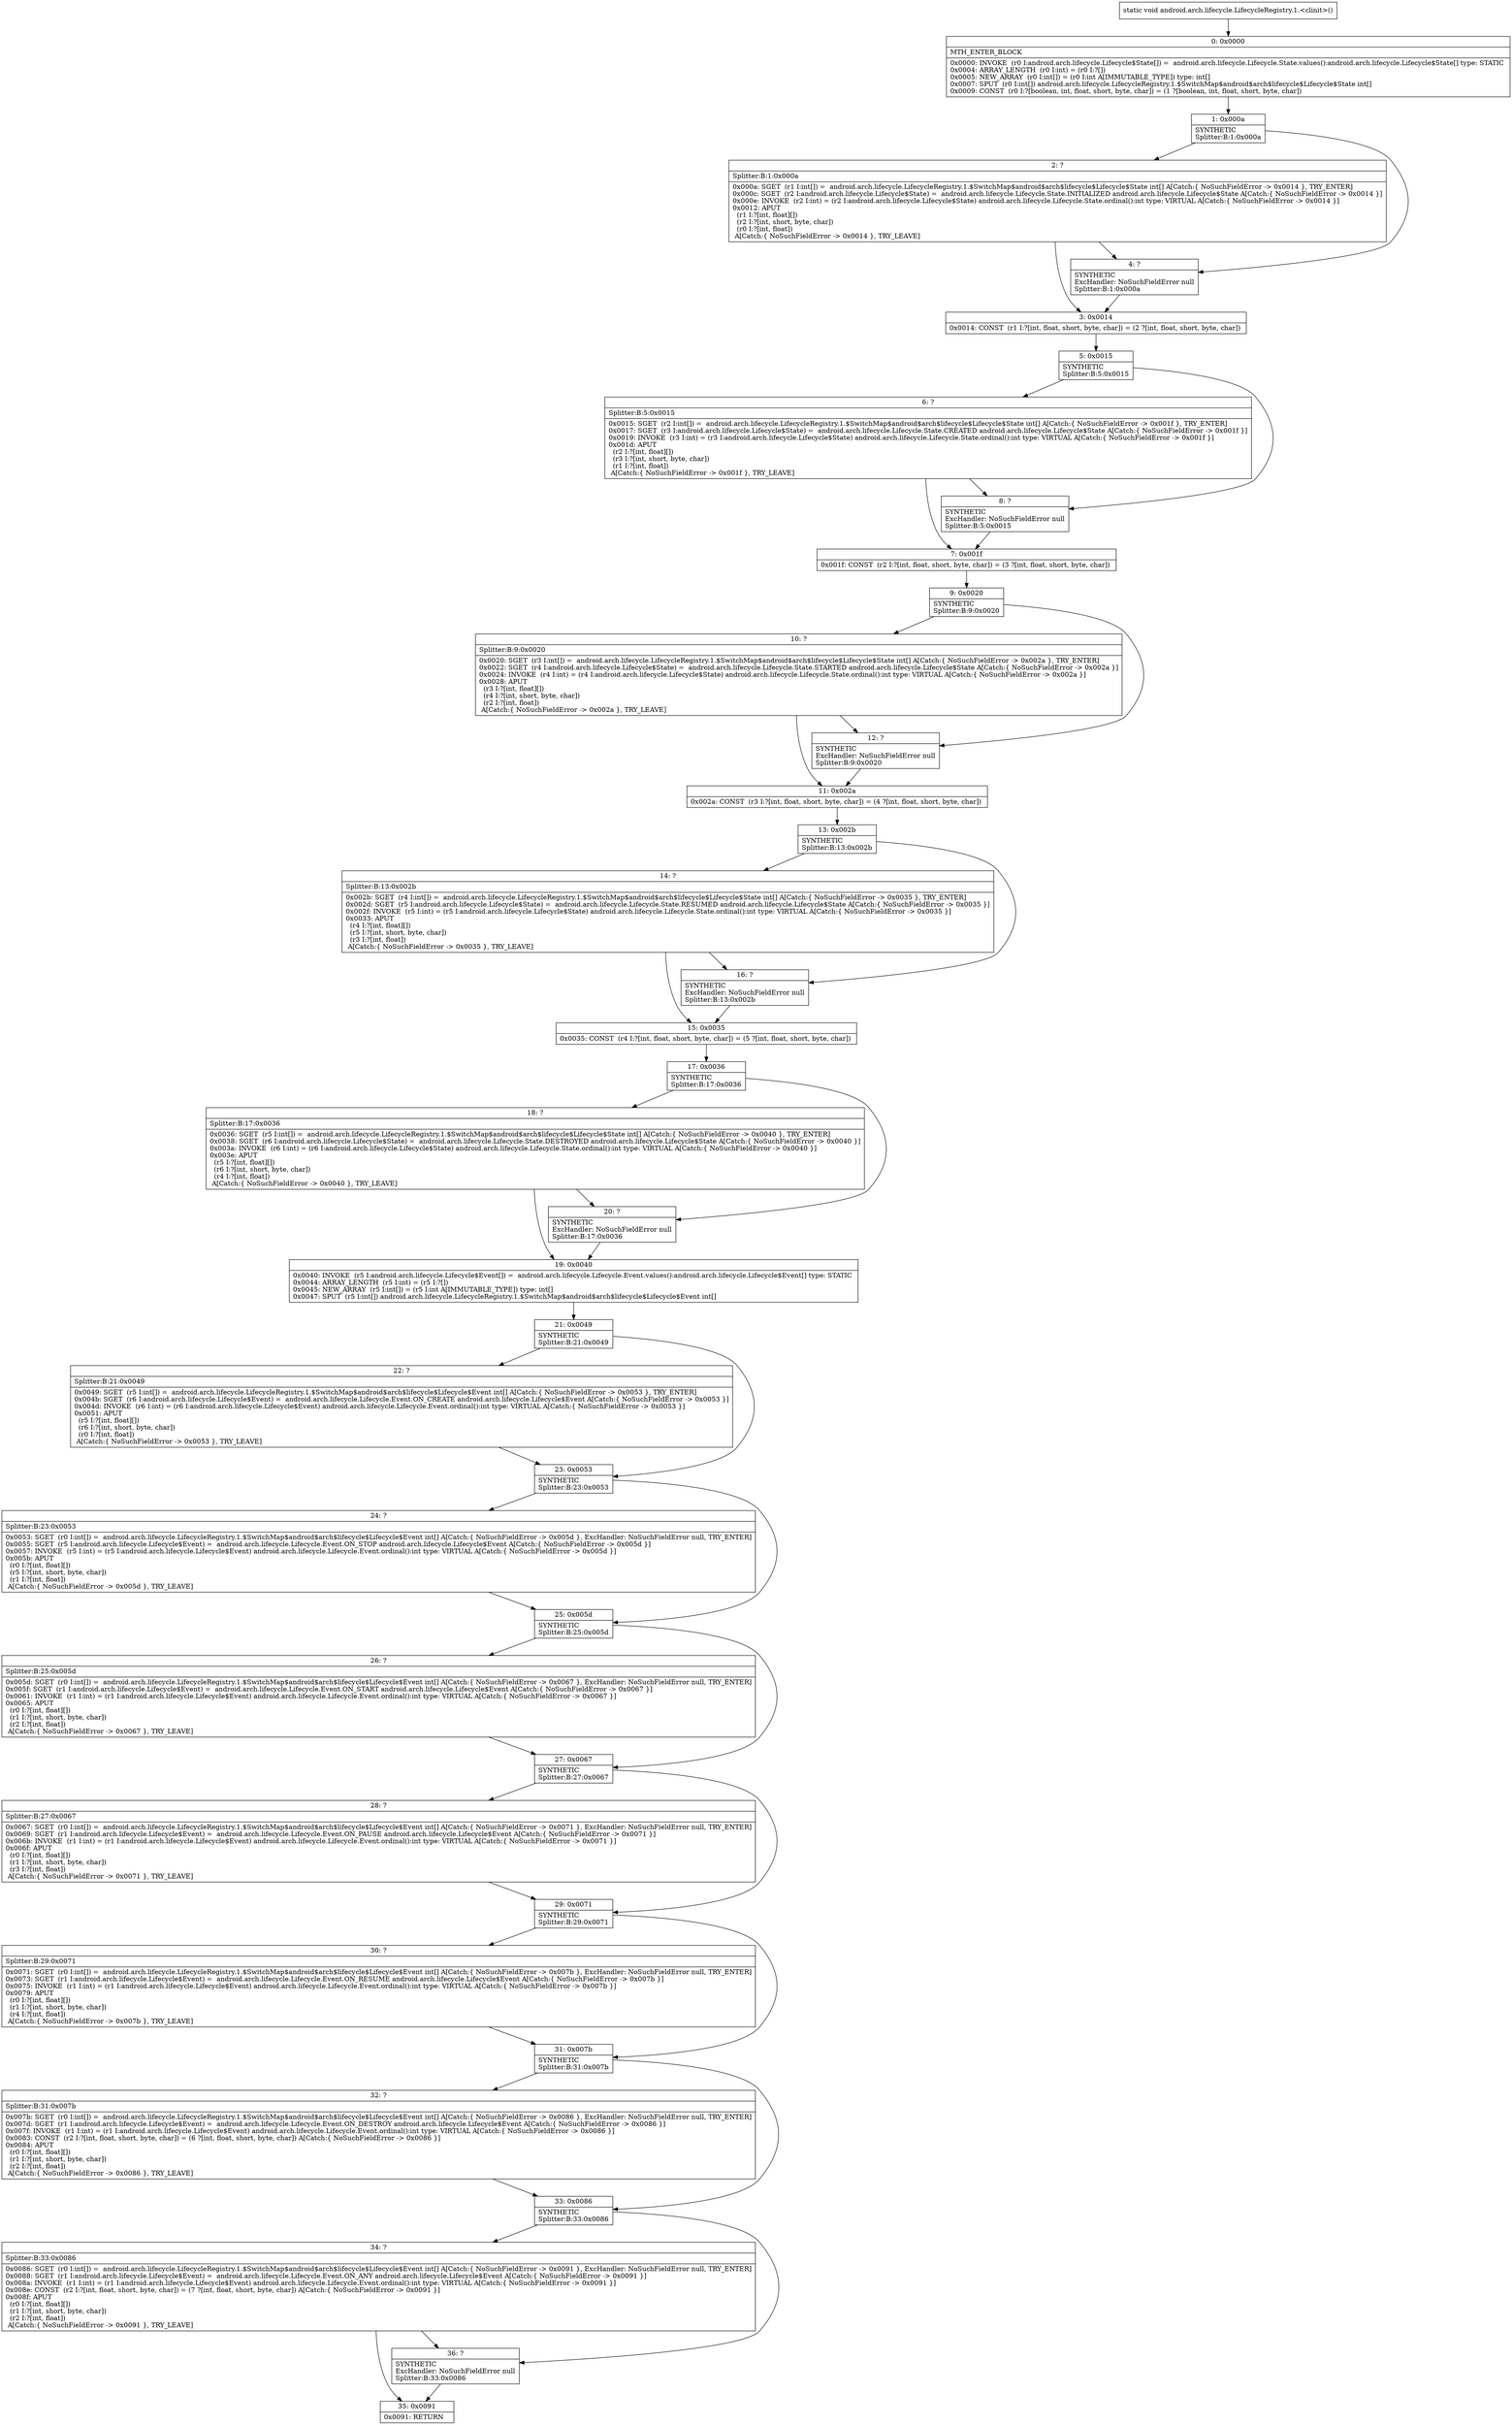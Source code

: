 digraph "CFG forandroid.arch.lifecycle.LifecycleRegistry.1.\<clinit\>()V" {
Node_0 [shape=record,label="{0\:\ 0x0000|MTH_ENTER_BLOCK\l|0x0000: INVOKE  (r0 I:android.arch.lifecycle.Lifecycle$State[]) =  android.arch.lifecycle.Lifecycle.State.values():android.arch.lifecycle.Lifecycle$State[] type: STATIC \l0x0004: ARRAY_LENGTH  (r0 I:int) = (r0 I:?[]) \l0x0005: NEW_ARRAY  (r0 I:int[]) = (r0 I:int A[IMMUTABLE_TYPE]) type: int[] \l0x0007: SPUT  (r0 I:int[]) android.arch.lifecycle.LifecycleRegistry.1.$SwitchMap$android$arch$lifecycle$Lifecycle$State int[] \l0x0009: CONST  (r0 I:?[boolean, int, float, short, byte, char]) = (1 ?[boolean, int, float, short, byte, char]) \l}"];
Node_1 [shape=record,label="{1\:\ 0x000a|SYNTHETIC\lSplitter:B:1:0x000a\l}"];
Node_2 [shape=record,label="{2\:\ ?|Splitter:B:1:0x000a\l|0x000a: SGET  (r1 I:int[]) =  android.arch.lifecycle.LifecycleRegistry.1.$SwitchMap$android$arch$lifecycle$Lifecycle$State int[] A[Catch:\{ NoSuchFieldError \-\> 0x0014 \}, TRY_ENTER]\l0x000c: SGET  (r2 I:android.arch.lifecycle.Lifecycle$State) =  android.arch.lifecycle.Lifecycle.State.INITIALIZED android.arch.lifecycle.Lifecycle$State A[Catch:\{ NoSuchFieldError \-\> 0x0014 \}]\l0x000e: INVOKE  (r2 I:int) = (r2 I:android.arch.lifecycle.Lifecycle$State) android.arch.lifecycle.Lifecycle.State.ordinal():int type: VIRTUAL A[Catch:\{ NoSuchFieldError \-\> 0x0014 \}]\l0x0012: APUT  \l  (r1 I:?[int, float][])\l  (r2 I:?[int, short, byte, char])\l  (r0 I:?[int, float])\l A[Catch:\{ NoSuchFieldError \-\> 0x0014 \}, TRY_LEAVE]\l}"];
Node_3 [shape=record,label="{3\:\ 0x0014|0x0014: CONST  (r1 I:?[int, float, short, byte, char]) = (2 ?[int, float, short, byte, char]) \l}"];
Node_4 [shape=record,label="{4\:\ ?|SYNTHETIC\lExcHandler: NoSuchFieldError null\lSplitter:B:1:0x000a\l}"];
Node_5 [shape=record,label="{5\:\ 0x0015|SYNTHETIC\lSplitter:B:5:0x0015\l}"];
Node_6 [shape=record,label="{6\:\ ?|Splitter:B:5:0x0015\l|0x0015: SGET  (r2 I:int[]) =  android.arch.lifecycle.LifecycleRegistry.1.$SwitchMap$android$arch$lifecycle$Lifecycle$State int[] A[Catch:\{ NoSuchFieldError \-\> 0x001f \}, TRY_ENTER]\l0x0017: SGET  (r3 I:android.arch.lifecycle.Lifecycle$State) =  android.arch.lifecycle.Lifecycle.State.CREATED android.arch.lifecycle.Lifecycle$State A[Catch:\{ NoSuchFieldError \-\> 0x001f \}]\l0x0019: INVOKE  (r3 I:int) = (r3 I:android.arch.lifecycle.Lifecycle$State) android.arch.lifecycle.Lifecycle.State.ordinal():int type: VIRTUAL A[Catch:\{ NoSuchFieldError \-\> 0x001f \}]\l0x001d: APUT  \l  (r2 I:?[int, float][])\l  (r3 I:?[int, short, byte, char])\l  (r1 I:?[int, float])\l A[Catch:\{ NoSuchFieldError \-\> 0x001f \}, TRY_LEAVE]\l}"];
Node_7 [shape=record,label="{7\:\ 0x001f|0x001f: CONST  (r2 I:?[int, float, short, byte, char]) = (3 ?[int, float, short, byte, char]) \l}"];
Node_8 [shape=record,label="{8\:\ ?|SYNTHETIC\lExcHandler: NoSuchFieldError null\lSplitter:B:5:0x0015\l}"];
Node_9 [shape=record,label="{9\:\ 0x0020|SYNTHETIC\lSplitter:B:9:0x0020\l}"];
Node_10 [shape=record,label="{10\:\ ?|Splitter:B:9:0x0020\l|0x0020: SGET  (r3 I:int[]) =  android.arch.lifecycle.LifecycleRegistry.1.$SwitchMap$android$arch$lifecycle$Lifecycle$State int[] A[Catch:\{ NoSuchFieldError \-\> 0x002a \}, TRY_ENTER]\l0x0022: SGET  (r4 I:android.arch.lifecycle.Lifecycle$State) =  android.arch.lifecycle.Lifecycle.State.STARTED android.arch.lifecycle.Lifecycle$State A[Catch:\{ NoSuchFieldError \-\> 0x002a \}]\l0x0024: INVOKE  (r4 I:int) = (r4 I:android.arch.lifecycle.Lifecycle$State) android.arch.lifecycle.Lifecycle.State.ordinal():int type: VIRTUAL A[Catch:\{ NoSuchFieldError \-\> 0x002a \}]\l0x0028: APUT  \l  (r3 I:?[int, float][])\l  (r4 I:?[int, short, byte, char])\l  (r2 I:?[int, float])\l A[Catch:\{ NoSuchFieldError \-\> 0x002a \}, TRY_LEAVE]\l}"];
Node_11 [shape=record,label="{11\:\ 0x002a|0x002a: CONST  (r3 I:?[int, float, short, byte, char]) = (4 ?[int, float, short, byte, char]) \l}"];
Node_12 [shape=record,label="{12\:\ ?|SYNTHETIC\lExcHandler: NoSuchFieldError null\lSplitter:B:9:0x0020\l}"];
Node_13 [shape=record,label="{13\:\ 0x002b|SYNTHETIC\lSplitter:B:13:0x002b\l}"];
Node_14 [shape=record,label="{14\:\ ?|Splitter:B:13:0x002b\l|0x002b: SGET  (r4 I:int[]) =  android.arch.lifecycle.LifecycleRegistry.1.$SwitchMap$android$arch$lifecycle$Lifecycle$State int[] A[Catch:\{ NoSuchFieldError \-\> 0x0035 \}, TRY_ENTER]\l0x002d: SGET  (r5 I:android.arch.lifecycle.Lifecycle$State) =  android.arch.lifecycle.Lifecycle.State.RESUMED android.arch.lifecycle.Lifecycle$State A[Catch:\{ NoSuchFieldError \-\> 0x0035 \}]\l0x002f: INVOKE  (r5 I:int) = (r5 I:android.arch.lifecycle.Lifecycle$State) android.arch.lifecycle.Lifecycle.State.ordinal():int type: VIRTUAL A[Catch:\{ NoSuchFieldError \-\> 0x0035 \}]\l0x0033: APUT  \l  (r4 I:?[int, float][])\l  (r5 I:?[int, short, byte, char])\l  (r3 I:?[int, float])\l A[Catch:\{ NoSuchFieldError \-\> 0x0035 \}, TRY_LEAVE]\l}"];
Node_15 [shape=record,label="{15\:\ 0x0035|0x0035: CONST  (r4 I:?[int, float, short, byte, char]) = (5 ?[int, float, short, byte, char]) \l}"];
Node_16 [shape=record,label="{16\:\ ?|SYNTHETIC\lExcHandler: NoSuchFieldError null\lSplitter:B:13:0x002b\l}"];
Node_17 [shape=record,label="{17\:\ 0x0036|SYNTHETIC\lSplitter:B:17:0x0036\l}"];
Node_18 [shape=record,label="{18\:\ ?|Splitter:B:17:0x0036\l|0x0036: SGET  (r5 I:int[]) =  android.arch.lifecycle.LifecycleRegistry.1.$SwitchMap$android$arch$lifecycle$Lifecycle$State int[] A[Catch:\{ NoSuchFieldError \-\> 0x0040 \}, TRY_ENTER]\l0x0038: SGET  (r6 I:android.arch.lifecycle.Lifecycle$State) =  android.arch.lifecycle.Lifecycle.State.DESTROYED android.arch.lifecycle.Lifecycle$State A[Catch:\{ NoSuchFieldError \-\> 0x0040 \}]\l0x003a: INVOKE  (r6 I:int) = (r6 I:android.arch.lifecycle.Lifecycle$State) android.arch.lifecycle.Lifecycle.State.ordinal():int type: VIRTUAL A[Catch:\{ NoSuchFieldError \-\> 0x0040 \}]\l0x003e: APUT  \l  (r5 I:?[int, float][])\l  (r6 I:?[int, short, byte, char])\l  (r4 I:?[int, float])\l A[Catch:\{ NoSuchFieldError \-\> 0x0040 \}, TRY_LEAVE]\l}"];
Node_19 [shape=record,label="{19\:\ 0x0040|0x0040: INVOKE  (r5 I:android.arch.lifecycle.Lifecycle$Event[]) =  android.arch.lifecycle.Lifecycle.Event.values():android.arch.lifecycle.Lifecycle$Event[] type: STATIC \l0x0044: ARRAY_LENGTH  (r5 I:int) = (r5 I:?[]) \l0x0045: NEW_ARRAY  (r5 I:int[]) = (r5 I:int A[IMMUTABLE_TYPE]) type: int[] \l0x0047: SPUT  (r5 I:int[]) android.arch.lifecycle.LifecycleRegistry.1.$SwitchMap$android$arch$lifecycle$Lifecycle$Event int[] \l}"];
Node_20 [shape=record,label="{20\:\ ?|SYNTHETIC\lExcHandler: NoSuchFieldError null\lSplitter:B:17:0x0036\l}"];
Node_21 [shape=record,label="{21\:\ 0x0049|SYNTHETIC\lSplitter:B:21:0x0049\l}"];
Node_22 [shape=record,label="{22\:\ ?|Splitter:B:21:0x0049\l|0x0049: SGET  (r5 I:int[]) =  android.arch.lifecycle.LifecycleRegistry.1.$SwitchMap$android$arch$lifecycle$Lifecycle$Event int[] A[Catch:\{ NoSuchFieldError \-\> 0x0053 \}, TRY_ENTER]\l0x004b: SGET  (r6 I:android.arch.lifecycle.Lifecycle$Event) =  android.arch.lifecycle.Lifecycle.Event.ON_CREATE android.arch.lifecycle.Lifecycle$Event A[Catch:\{ NoSuchFieldError \-\> 0x0053 \}]\l0x004d: INVOKE  (r6 I:int) = (r6 I:android.arch.lifecycle.Lifecycle$Event) android.arch.lifecycle.Lifecycle.Event.ordinal():int type: VIRTUAL A[Catch:\{ NoSuchFieldError \-\> 0x0053 \}]\l0x0051: APUT  \l  (r5 I:?[int, float][])\l  (r6 I:?[int, short, byte, char])\l  (r0 I:?[int, float])\l A[Catch:\{ NoSuchFieldError \-\> 0x0053 \}, TRY_LEAVE]\l}"];
Node_23 [shape=record,label="{23\:\ 0x0053|SYNTHETIC\lSplitter:B:23:0x0053\l}"];
Node_24 [shape=record,label="{24\:\ ?|Splitter:B:23:0x0053\l|0x0053: SGET  (r0 I:int[]) =  android.arch.lifecycle.LifecycleRegistry.1.$SwitchMap$android$arch$lifecycle$Lifecycle$Event int[] A[Catch:\{ NoSuchFieldError \-\> 0x005d \}, ExcHandler: NoSuchFieldError null, TRY_ENTER]\l0x0055: SGET  (r5 I:android.arch.lifecycle.Lifecycle$Event) =  android.arch.lifecycle.Lifecycle.Event.ON_STOP android.arch.lifecycle.Lifecycle$Event A[Catch:\{ NoSuchFieldError \-\> 0x005d \}]\l0x0057: INVOKE  (r5 I:int) = (r5 I:android.arch.lifecycle.Lifecycle$Event) android.arch.lifecycle.Lifecycle.Event.ordinal():int type: VIRTUAL A[Catch:\{ NoSuchFieldError \-\> 0x005d \}]\l0x005b: APUT  \l  (r0 I:?[int, float][])\l  (r5 I:?[int, short, byte, char])\l  (r1 I:?[int, float])\l A[Catch:\{ NoSuchFieldError \-\> 0x005d \}, TRY_LEAVE]\l}"];
Node_25 [shape=record,label="{25\:\ 0x005d|SYNTHETIC\lSplitter:B:25:0x005d\l}"];
Node_26 [shape=record,label="{26\:\ ?|Splitter:B:25:0x005d\l|0x005d: SGET  (r0 I:int[]) =  android.arch.lifecycle.LifecycleRegistry.1.$SwitchMap$android$arch$lifecycle$Lifecycle$Event int[] A[Catch:\{ NoSuchFieldError \-\> 0x0067 \}, ExcHandler: NoSuchFieldError null, TRY_ENTER]\l0x005f: SGET  (r1 I:android.arch.lifecycle.Lifecycle$Event) =  android.arch.lifecycle.Lifecycle.Event.ON_START android.arch.lifecycle.Lifecycle$Event A[Catch:\{ NoSuchFieldError \-\> 0x0067 \}]\l0x0061: INVOKE  (r1 I:int) = (r1 I:android.arch.lifecycle.Lifecycle$Event) android.arch.lifecycle.Lifecycle.Event.ordinal():int type: VIRTUAL A[Catch:\{ NoSuchFieldError \-\> 0x0067 \}]\l0x0065: APUT  \l  (r0 I:?[int, float][])\l  (r1 I:?[int, short, byte, char])\l  (r2 I:?[int, float])\l A[Catch:\{ NoSuchFieldError \-\> 0x0067 \}, TRY_LEAVE]\l}"];
Node_27 [shape=record,label="{27\:\ 0x0067|SYNTHETIC\lSplitter:B:27:0x0067\l}"];
Node_28 [shape=record,label="{28\:\ ?|Splitter:B:27:0x0067\l|0x0067: SGET  (r0 I:int[]) =  android.arch.lifecycle.LifecycleRegistry.1.$SwitchMap$android$arch$lifecycle$Lifecycle$Event int[] A[Catch:\{ NoSuchFieldError \-\> 0x0071 \}, ExcHandler: NoSuchFieldError null, TRY_ENTER]\l0x0069: SGET  (r1 I:android.arch.lifecycle.Lifecycle$Event) =  android.arch.lifecycle.Lifecycle.Event.ON_PAUSE android.arch.lifecycle.Lifecycle$Event A[Catch:\{ NoSuchFieldError \-\> 0x0071 \}]\l0x006b: INVOKE  (r1 I:int) = (r1 I:android.arch.lifecycle.Lifecycle$Event) android.arch.lifecycle.Lifecycle.Event.ordinal():int type: VIRTUAL A[Catch:\{ NoSuchFieldError \-\> 0x0071 \}]\l0x006f: APUT  \l  (r0 I:?[int, float][])\l  (r1 I:?[int, short, byte, char])\l  (r3 I:?[int, float])\l A[Catch:\{ NoSuchFieldError \-\> 0x0071 \}, TRY_LEAVE]\l}"];
Node_29 [shape=record,label="{29\:\ 0x0071|SYNTHETIC\lSplitter:B:29:0x0071\l}"];
Node_30 [shape=record,label="{30\:\ ?|Splitter:B:29:0x0071\l|0x0071: SGET  (r0 I:int[]) =  android.arch.lifecycle.LifecycleRegistry.1.$SwitchMap$android$arch$lifecycle$Lifecycle$Event int[] A[Catch:\{ NoSuchFieldError \-\> 0x007b \}, ExcHandler: NoSuchFieldError null, TRY_ENTER]\l0x0073: SGET  (r1 I:android.arch.lifecycle.Lifecycle$Event) =  android.arch.lifecycle.Lifecycle.Event.ON_RESUME android.arch.lifecycle.Lifecycle$Event A[Catch:\{ NoSuchFieldError \-\> 0x007b \}]\l0x0075: INVOKE  (r1 I:int) = (r1 I:android.arch.lifecycle.Lifecycle$Event) android.arch.lifecycle.Lifecycle.Event.ordinal():int type: VIRTUAL A[Catch:\{ NoSuchFieldError \-\> 0x007b \}]\l0x0079: APUT  \l  (r0 I:?[int, float][])\l  (r1 I:?[int, short, byte, char])\l  (r4 I:?[int, float])\l A[Catch:\{ NoSuchFieldError \-\> 0x007b \}, TRY_LEAVE]\l}"];
Node_31 [shape=record,label="{31\:\ 0x007b|SYNTHETIC\lSplitter:B:31:0x007b\l}"];
Node_32 [shape=record,label="{32\:\ ?|Splitter:B:31:0x007b\l|0x007b: SGET  (r0 I:int[]) =  android.arch.lifecycle.LifecycleRegistry.1.$SwitchMap$android$arch$lifecycle$Lifecycle$Event int[] A[Catch:\{ NoSuchFieldError \-\> 0x0086 \}, ExcHandler: NoSuchFieldError null, TRY_ENTER]\l0x007d: SGET  (r1 I:android.arch.lifecycle.Lifecycle$Event) =  android.arch.lifecycle.Lifecycle.Event.ON_DESTROY android.arch.lifecycle.Lifecycle$Event A[Catch:\{ NoSuchFieldError \-\> 0x0086 \}]\l0x007f: INVOKE  (r1 I:int) = (r1 I:android.arch.lifecycle.Lifecycle$Event) android.arch.lifecycle.Lifecycle.Event.ordinal():int type: VIRTUAL A[Catch:\{ NoSuchFieldError \-\> 0x0086 \}]\l0x0083: CONST  (r2 I:?[int, float, short, byte, char]) = (6 ?[int, float, short, byte, char]) A[Catch:\{ NoSuchFieldError \-\> 0x0086 \}]\l0x0084: APUT  \l  (r0 I:?[int, float][])\l  (r1 I:?[int, short, byte, char])\l  (r2 I:?[int, float])\l A[Catch:\{ NoSuchFieldError \-\> 0x0086 \}, TRY_LEAVE]\l}"];
Node_33 [shape=record,label="{33\:\ 0x0086|SYNTHETIC\lSplitter:B:33:0x0086\l}"];
Node_34 [shape=record,label="{34\:\ ?|Splitter:B:33:0x0086\l|0x0086: SGET  (r0 I:int[]) =  android.arch.lifecycle.LifecycleRegistry.1.$SwitchMap$android$arch$lifecycle$Lifecycle$Event int[] A[Catch:\{ NoSuchFieldError \-\> 0x0091 \}, ExcHandler: NoSuchFieldError null, TRY_ENTER]\l0x0088: SGET  (r1 I:android.arch.lifecycle.Lifecycle$Event) =  android.arch.lifecycle.Lifecycle.Event.ON_ANY android.arch.lifecycle.Lifecycle$Event A[Catch:\{ NoSuchFieldError \-\> 0x0091 \}]\l0x008a: INVOKE  (r1 I:int) = (r1 I:android.arch.lifecycle.Lifecycle$Event) android.arch.lifecycle.Lifecycle.Event.ordinal():int type: VIRTUAL A[Catch:\{ NoSuchFieldError \-\> 0x0091 \}]\l0x008e: CONST  (r2 I:?[int, float, short, byte, char]) = (7 ?[int, float, short, byte, char]) A[Catch:\{ NoSuchFieldError \-\> 0x0091 \}]\l0x008f: APUT  \l  (r0 I:?[int, float][])\l  (r1 I:?[int, short, byte, char])\l  (r2 I:?[int, float])\l A[Catch:\{ NoSuchFieldError \-\> 0x0091 \}, TRY_LEAVE]\l}"];
Node_35 [shape=record,label="{35\:\ 0x0091|0x0091: RETURN   \l}"];
Node_36 [shape=record,label="{36\:\ ?|SYNTHETIC\lExcHandler: NoSuchFieldError null\lSplitter:B:33:0x0086\l}"];
MethodNode[shape=record,label="{static void android.arch.lifecycle.LifecycleRegistry.1.\<clinit\>() }"];
MethodNode -> Node_0;
Node_0 -> Node_1;
Node_1 -> Node_2;
Node_1 -> Node_4;
Node_2 -> Node_3;
Node_2 -> Node_4;
Node_3 -> Node_5;
Node_4 -> Node_3;
Node_5 -> Node_6;
Node_5 -> Node_8;
Node_6 -> Node_7;
Node_6 -> Node_8;
Node_7 -> Node_9;
Node_8 -> Node_7;
Node_9 -> Node_10;
Node_9 -> Node_12;
Node_10 -> Node_11;
Node_10 -> Node_12;
Node_11 -> Node_13;
Node_12 -> Node_11;
Node_13 -> Node_14;
Node_13 -> Node_16;
Node_14 -> Node_15;
Node_14 -> Node_16;
Node_15 -> Node_17;
Node_16 -> Node_15;
Node_17 -> Node_18;
Node_17 -> Node_20;
Node_18 -> Node_19;
Node_18 -> Node_20;
Node_19 -> Node_21;
Node_20 -> Node_19;
Node_21 -> Node_22;
Node_21 -> Node_23;
Node_22 -> Node_23;
Node_23 -> Node_24;
Node_23 -> Node_25;
Node_24 -> Node_25;
Node_25 -> Node_26;
Node_25 -> Node_27;
Node_26 -> Node_27;
Node_27 -> Node_28;
Node_27 -> Node_29;
Node_28 -> Node_29;
Node_29 -> Node_30;
Node_29 -> Node_31;
Node_30 -> Node_31;
Node_31 -> Node_32;
Node_31 -> Node_33;
Node_32 -> Node_33;
Node_33 -> Node_34;
Node_33 -> Node_36;
Node_34 -> Node_35;
Node_34 -> Node_36;
Node_36 -> Node_35;
}

